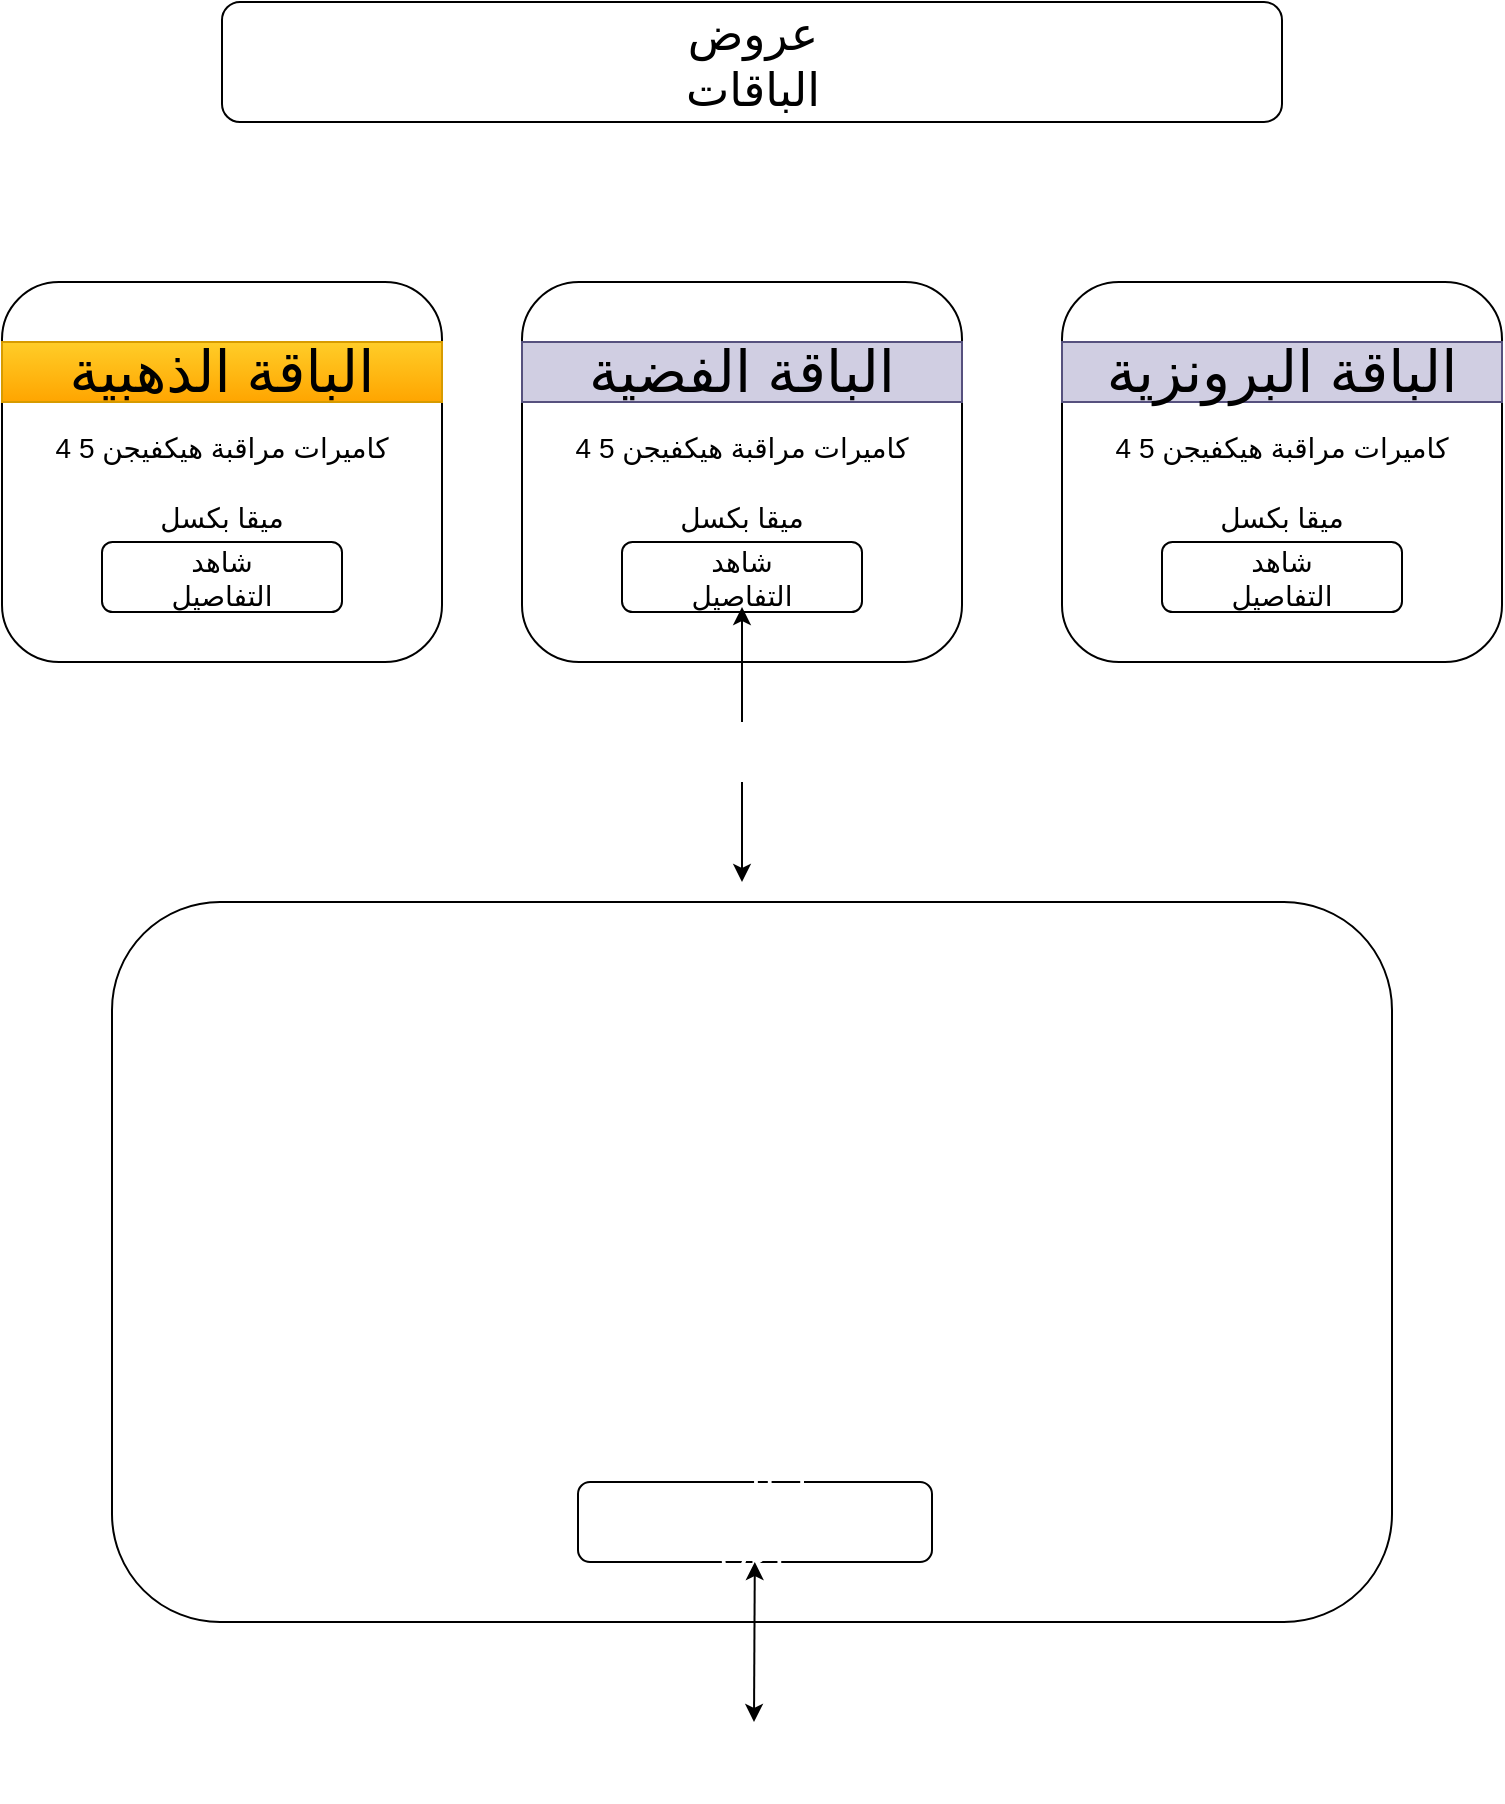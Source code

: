 <mxfile>
    <diagram id="RoUjXTbav0EPsPRZ2OOd" name="Page-1">
        <mxGraphModel dx="1276" dy="1104" grid="1" gridSize="10" guides="1" tooltips="1" connect="1" arrows="1" fold="1" page="1" pageScale="1" pageWidth="850" pageHeight="1100" math="0" shadow="0">
            <root>
                <mxCell id="0"/>
                <mxCell id="1" parent="0"/>
                <mxCell id="2" value="" style="rounded=1;whiteSpace=wrap;html=1;" vertex="1" parent="1">
                    <mxGeometry x="160" y="60" width="530" height="60" as="geometry"/>
                </mxCell>
                <mxCell id="3" value="&lt;font style=&quot;font-size: 23px;&quot;&gt;عروض الباقات&lt;/font&gt;" style="text;html=1;strokeColor=none;fillColor=none;align=center;verticalAlign=middle;whiteSpace=wrap;rounded=0;" vertex="1" parent="1">
                    <mxGeometry x="357" y="75" width="137" height="30" as="geometry"/>
                </mxCell>
                <mxCell id="5" value="" style="rounded=1;whiteSpace=wrap;html=1;fontSize=23;" vertex="1" parent="1">
                    <mxGeometry x="50" y="200" width="220" height="190" as="geometry"/>
                </mxCell>
                <mxCell id="6" value="&lt;font style=&quot;font-size: 29px;&quot;&gt;الباقة الذهبية&lt;/font&gt;" style="text;html=1;strokeColor=#d79b00;fillColor=#ffcd28;align=center;verticalAlign=middle;whiteSpace=wrap;rounded=0;fontSize=23;gradientColor=#ffa500;fontColor=#000000;" vertex="1" parent="1">
                    <mxGeometry x="50" y="230" width="220" height="30" as="geometry"/>
                </mxCell>
                <mxCell id="7" value="&lt;font style=&quot;font-size: 14px;&quot;&gt;4 كاميرات مراقبة هيكفيجن 5 ميقا بكسل&lt;/font&gt;" style="text;html=1;strokeColor=none;fillColor=none;align=center;verticalAlign=middle;whiteSpace=wrap;rounded=0;fontSize=29;" vertex="1" parent="1">
                    <mxGeometry x="65" y="275" width="190" height="40" as="geometry"/>
                </mxCell>
                <mxCell id="8" value="" style="rounded=1;whiteSpace=wrap;html=1;fontSize=14;" vertex="1" parent="1">
                    <mxGeometry x="100" y="330" width="120" height="35" as="geometry"/>
                </mxCell>
                <mxCell id="9" value="شاهد التفاصيل" style="text;html=1;strokeColor=none;fillColor=none;align=center;verticalAlign=middle;whiteSpace=wrap;rounded=0;fontSize=14;" vertex="1" parent="1">
                    <mxGeometry x="120" y="332.5" width="80" height="30" as="geometry"/>
                </mxCell>
                <mxCell id="10" value="" style="rounded=1;whiteSpace=wrap;html=1;fontSize=23;" vertex="1" parent="1">
                    <mxGeometry x="310" y="200" width="220" height="190" as="geometry"/>
                </mxCell>
                <mxCell id="11" value="&lt;font style=&quot;font-size: 29px;&quot;&gt;الباقة الفضية&lt;/font&gt;" style="text;html=1;strokeColor=#56517e;fillColor=#d0cee2;align=center;verticalAlign=middle;whiteSpace=wrap;rounded=0;fontSize=23;fontColor=#000000;" vertex="1" parent="1">
                    <mxGeometry x="310" y="230" width="220" height="30" as="geometry"/>
                </mxCell>
                <mxCell id="12" value="&lt;font style=&quot;font-size: 14px;&quot;&gt;4 كاميرات مراقبة هيكفيجن 5 ميقا بكسل&lt;/font&gt;" style="text;html=1;strokeColor=none;fillColor=none;align=center;verticalAlign=middle;whiteSpace=wrap;rounded=0;fontSize=29;" vertex="1" parent="1">
                    <mxGeometry x="325" y="275" width="190" height="40" as="geometry"/>
                </mxCell>
                <mxCell id="13" value="" style="rounded=1;whiteSpace=wrap;html=1;fontSize=14;" vertex="1" parent="1">
                    <mxGeometry x="360" y="330" width="120" height="35" as="geometry"/>
                </mxCell>
                <mxCell id="14" value="شاهد التفاصيل" style="text;html=1;strokeColor=none;fillColor=none;align=center;verticalAlign=middle;whiteSpace=wrap;rounded=0;fontSize=14;" vertex="1" parent="1">
                    <mxGeometry x="380" y="332.5" width="80" height="30" as="geometry"/>
                </mxCell>
                <mxCell id="15" value="" style="rounded=1;whiteSpace=wrap;html=1;fontSize=23;" vertex="1" parent="1">
                    <mxGeometry x="580" y="200" width="220" height="190" as="geometry"/>
                </mxCell>
                <mxCell id="16" value="&lt;font style=&quot;font-size: 29px;&quot;&gt;الباقة البرونزية&lt;/font&gt;" style="text;html=1;strokeColor=#56517e;fillColor=#d0cee2;align=center;verticalAlign=middle;whiteSpace=wrap;rounded=0;fontSize=23;fontColor=#000000;" vertex="1" parent="1">
                    <mxGeometry x="580" y="230" width="220" height="30" as="geometry"/>
                </mxCell>
                <mxCell id="17" value="&lt;font style=&quot;font-size: 14px;&quot;&gt;4 كاميرات مراقبة هيكفيجن 5 ميقا بكسل&lt;/font&gt;" style="text;html=1;strokeColor=none;fillColor=none;align=center;verticalAlign=middle;whiteSpace=wrap;rounded=0;fontSize=29;" vertex="1" parent="1">
                    <mxGeometry x="595" y="275" width="190" height="40" as="geometry"/>
                </mxCell>
                <mxCell id="18" value="" style="rounded=1;whiteSpace=wrap;html=1;fontSize=14;" vertex="1" parent="1">
                    <mxGeometry x="630" y="330" width="120" height="35" as="geometry"/>
                </mxCell>
                <mxCell id="19" value="شاهد التفاصيل" style="text;html=1;strokeColor=none;fillColor=none;align=center;verticalAlign=middle;whiteSpace=wrap;rounded=0;fontSize=14;" vertex="1" parent="1">
                    <mxGeometry x="650" y="332.5" width="80" height="30" as="geometry"/>
                </mxCell>
                <mxCell id="21" value="" style="endArrow=classic;startArrow=none;html=1;fontSize=14;fontColor=#000000;entryX=0.5;entryY=1;entryDx=0;entryDy=0;" edge="1" parent="1" source="23" target="14">
                    <mxGeometry width="50" height="50" relative="1" as="geometry">
                        <mxPoint x="420" y="500" as="sourcePoint"/>
                        <mxPoint x="440" y="460" as="targetPoint"/>
                    </mxGeometry>
                </mxCell>
                <mxCell id="22" value="" style="rounded=1;whiteSpace=wrap;html=1;fontSize=14;fontColor=#000000;" vertex="1" parent="1">
                    <mxGeometry x="105" y="510" width="640" height="360" as="geometry"/>
                </mxCell>
                <mxCell id="24" value="" style="endArrow=none;startArrow=classic;html=1;fontSize=14;fontColor=#000000;entryX=0.5;entryY=1;entryDx=0;entryDy=0;" edge="1" parent="1" target="23">
                    <mxGeometry width="50" height="50" relative="1" as="geometry">
                        <mxPoint x="420" y="500" as="sourcePoint"/>
                        <mxPoint x="420" y="362.5" as="targetPoint"/>
                    </mxGeometry>
                </mxCell>
                <mxCell id="23" value="&lt;font color=&quot;#ffffff&quot; style=&quot;font-size: 26px;&quot;&gt;موديل&lt;/font&gt;" style="text;html=1;strokeColor=none;fillColor=none;align=center;verticalAlign=middle;whiteSpace=wrap;rounded=0;fontSize=26;fontColor=#000000;" vertex="1" parent="1">
                    <mxGeometry x="390" y="420" width="60" height="30" as="geometry"/>
                </mxCell>
                <mxCell id="25" value="عرض الباقة الفضية" style="text;html=1;strokeColor=none;fillColor=none;align=center;verticalAlign=middle;whiteSpace=wrap;rounded=0;fontSize=26;fontColor=#FFFFFF;" vertex="1" parent="1">
                    <mxGeometry x="328.5" y="540" width="183" height="30" as="geometry"/>
                </mxCell>
                <mxCell id="26" value="-: الباقة تحتوي علي" style="text;html=1;strokeColor=none;fillColor=none;align=center;verticalAlign=middle;whiteSpace=wrap;rounded=0;fontSize=26;fontColor=#FFFFFF;" vertex="1" parent="1">
                    <mxGeometry x="540" y="580" width="180" height="30" as="geometry"/>
                </mxCell>
                <mxCell id="28" value="&lt;span style=&quot;font-family: Arial; font-size: 20px; text-align: -webkit-right;&quot;&gt;كاميرات مراقبة هيكفيجن&amp;nbsp;&lt;/span&gt;&lt;span style=&quot;background-color: transparent; font-size: medium;&quot;&gt;5&amp;nbsp;&lt;/span&gt;&lt;font style=&quot;font-size: 21px;&quot;&gt;&lt;span style=&quot;background-color: transparent;&quot;&gt;&amp;nbsp;&lt;/span&gt;&lt;font style=&quot;background-color: transparent; font-size: 21px;&quot; face=&quot;Arial&quot;&gt;&lt;span style=&quot;&quot; lang=&quot;hi-IN&quot;&gt;ميجا 4 بكسل للعرض والتسجيل&lt;/span&gt;&lt;/font&gt;&lt;/font&gt;" style="text;html=1;strokeColor=none;fillColor=none;align=center;verticalAlign=middle;whiteSpace=wrap;rounded=0;fontSize=20;fontColor=#FFFFFF;" vertex="1" parent="1">
                    <mxGeometry x="130" y="580" width="417" height="30" as="geometry"/>
                </mxCell>
                <mxCell id="29" value="&amp;nbsp;-: مزودة بعدد" style="text;html=1;strokeColor=none;fillColor=none;align=center;verticalAlign=middle;whiteSpace=wrap;rounded=0;fontSize=20;fontColor=#FFFFFF;" vertex="1" parent="1">
                    <mxGeometry x="600" y="630" width="110" height="30" as="geometry"/>
                </mxCell>
                <mxCell id="30" value="&amp;nbsp;مداخل جهاز&amp;nbsp;" style="text;html=1;strokeColor=none;fillColor=none;align=center;verticalAlign=middle;whiteSpace=wrap;rounded=0;fontSize=20;fontColor=#FFFFFF;" vertex="1" parent="1">
                    <mxGeometry x="480" y="630" width="107" height="30" as="geometry"/>
                </mxCell>
                <mxCell id="31" value="4" style="text;html=1;strokeColor=none;fillColor=none;align=center;verticalAlign=middle;whiteSpace=wrap;rounded=0;fontSize=20;fontColor=#FFFFFF;" vertex="1" parent="1">
                    <mxGeometry x="570" y="630" width="47" height="30" as="geometry"/>
                </mxCell>
                <mxCell id="34" value="-: بمساحة" style="text;html=1;strokeColor=none;fillColor=none;align=center;verticalAlign=middle;whiteSpace=wrap;rounded=0;fontSize=20;fontColor=#FFFFFF;" vertex="1" parent="1">
                    <mxGeometry x="270" y="630" width="110" height="30" as="geometry"/>
                </mxCell>
                <mxCell id="35" value="تيرا بايت" style="text;html=1;strokeColor=none;fillColor=none;align=center;verticalAlign=middle;whiteSpace=wrap;rounded=0;fontSize=20;fontColor=#FFFFFF;" vertex="1" parent="1">
                    <mxGeometry x="170" y="630" width="87" height="30" as="geometry"/>
                </mxCell>
                <mxCell id="36" value="2" style="text;html=1;strokeColor=none;fillColor=none;align=center;verticalAlign=middle;whiteSpace=wrap;rounded=0;fontSize=20;fontColor=#FFFFFF;" vertex="1" parent="1">
                    <mxGeometry x="250" y="630" width="47" height="30" as="geometry"/>
                </mxCell>
                <mxCell id="37" value="DVR" style="text;html=1;strokeColor=none;fillColor=none;align=center;verticalAlign=middle;whiteSpace=wrap;rounded=0;fontSize=20;fontColor=#FFFFFF;" vertex="1" parent="1">
                    <mxGeometry x="440" y="630" width="47" height="30" as="geometry"/>
                </mxCell>
                <mxCell id="39" value="&amp;nbsp;-: مزودة بعدد" style="text;html=1;strokeColor=none;fillColor=none;align=center;verticalAlign=middle;whiteSpace=wrap;rounded=0;fontSize=20;fontColor=#FFFFFF;" vertex="1" parent="1">
                    <mxGeometry x="600" y="670" width="110" height="30" as="geometry"/>
                </mxCell>
                <mxCell id="40" value="بوكسات حماية" style="text;html=1;strokeColor=none;fillColor=none;align=center;verticalAlign=middle;whiteSpace=wrap;rounded=0;fontSize=20;fontColor=#FFFFFF;" vertex="1" parent="1">
                    <mxGeometry x="480" y="670" width="107" height="30" as="geometry"/>
                </mxCell>
                <mxCell id="41" value="4" style="text;html=1;strokeColor=none;fillColor=none;align=center;verticalAlign=middle;whiteSpace=wrap;rounded=0;fontSize=20;fontColor=#FFFFFF;" vertex="1" parent="1">
                    <mxGeometry x="570" y="670" width="47" height="30" as="geometry"/>
                </mxCell>
                <mxCell id="44" value="&amp;nbsp;-: مزودة بعدد" style="text;html=1;strokeColor=none;fillColor=none;align=center;verticalAlign=middle;whiteSpace=wrap;rounded=0;fontSize=20;fontColor=#FFFFFF;" vertex="1" parent="1">
                    <mxGeometry x="260" y="670" width="110" height="30" as="geometry"/>
                </mxCell>
                <mxCell id="45" value="كونكتور" style="text;html=1;strokeColor=none;fillColor=none;align=center;verticalAlign=middle;whiteSpace=wrap;rounded=0;fontSize=20;fontColor=#FFFFFF;" vertex="1" parent="1">
                    <mxGeometry x="153" y="670" width="107" height="30" as="geometry"/>
                </mxCell>
                <mxCell id="46" value="8" style="text;html=1;strokeColor=none;fillColor=none;align=center;verticalAlign=middle;whiteSpace=wrap;rounded=0;fontSize=20;fontColor=#FFFFFF;" vertex="1" parent="1">
                    <mxGeometry x="230" y="670" width="47" height="30" as="geometry"/>
                </mxCell>
                <mxCell id="47" value="&amp;nbsp;-: مزودة بعدد" style="text;html=1;strokeColor=none;fillColor=none;align=center;verticalAlign=middle;whiteSpace=wrap;rounded=0;fontSize=20;fontColor=#FFFFFF;" vertex="1" parent="1">
                    <mxGeometry x="600" y="710" width="110" height="30" as="geometry"/>
                </mxCell>
                <mxCell id="48" value="BNC" style="text;html=1;strokeColor=none;fillColor=none;align=center;verticalAlign=middle;whiteSpace=wrap;rounded=0;fontSize=20;fontColor=#FFFFFF;" vertex="1" parent="1">
                    <mxGeometry x="500" y="710" width="107" height="30" as="geometry"/>
                </mxCell>
                <mxCell id="49" value="8" style="text;html=1;strokeColor=none;fillColor=none;align=center;verticalAlign=middle;whiteSpace=wrap;rounded=0;fontSize=20;fontColor=#FFFFFF;" vertex="1" parent="1">
                    <mxGeometry x="570" y="710" width="47" height="30" as="geometry"/>
                </mxCell>
                <mxCell id="52" value="&amp;nbsp;-: تأتي مع" style="text;html=1;strokeColor=none;fillColor=none;align=center;verticalAlign=middle;whiteSpace=wrap;rounded=0;fontSize=20;fontColor=#FFFFFF;" vertex="1" parent="1">
                    <mxGeometry x="608" y="750" width="110" height="30" as="geometry"/>
                </mxCell>
                <mxCell id="53" value="محول كهربائي" style="text;html=1;strokeColor=none;fillColor=none;align=center;verticalAlign=middle;whiteSpace=wrap;rounded=0;fontSize=20;fontColor=#FFFFFF;" vertex="1" parent="1">
                    <mxGeometry x="494" y="750" width="107" height="30" as="geometry"/>
                </mxCell>
                <mxCell id="54" value="1" style="text;html=1;strokeColor=none;fillColor=none;align=center;verticalAlign=middle;whiteSpace=wrap;rounded=0;fontSize=20;fontColor=#FFFFFF;" vertex="1" parent="1">
                    <mxGeometry x="591" y="750" width="47" height="30" as="geometry"/>
                </mxCell>
                <mxCell id="56" value="" style="rounded=1;whiteSpace=wrap;html=1;fontSize=21;fontColor=#FFFFFF;" vertex="1" parent="1">
                    <mxGeometry x="338" y="800" width="177" height="40" as="geometry"/>
                </mxCell>
                <mxCell id="57" value="!اطلب الآن" style="text;html=1;strokeColor=none;fillColor=none;align=center;verticalAlign=middle;whiteSpace=wrap;rounded=0;fontSize=21;fontColor=#FFFFFF;" vertex="1" parent="1">
                    <mxGeometry x="385" y="805" width="80" height="30" as="geometry"/>
                </mxCell>
                <mxCell id="58" value="" style="endArrow=classic;startArrow=classic;html=1;fontSize=21;fontColor=#FFFFFF;" edge="1" parent="1" target="56">
                    <mxGeometry width="50" height="50" relative="1" as="geometry">
                        <mxPoint x="426" y="920" as="sourcePoint"/>
                        <mxPoint x="231.5" y="890" as="targetPoint"/>
                    </mxGeometry>
                </mxCell>
                <mxCell id="59" value="بمجرد الضغط علي هذا الزر سيتم تحويل المستخدم الي صفحة الفورم" style="text;html=1;strokeColor=none;fillColor=none;align=center;verticalAlign=middle;whiteSpace=wrap;rounded=0;fontSize=21;fontColor=#FFFFFF;" vertex="1" parent="1">
                    <mxGeometry x="155" y="920" width="540" height="30" as="geometry"/>
                </mxCell>
            </root>
        </mxGraphModel>
    </diagram>
</mxfile>